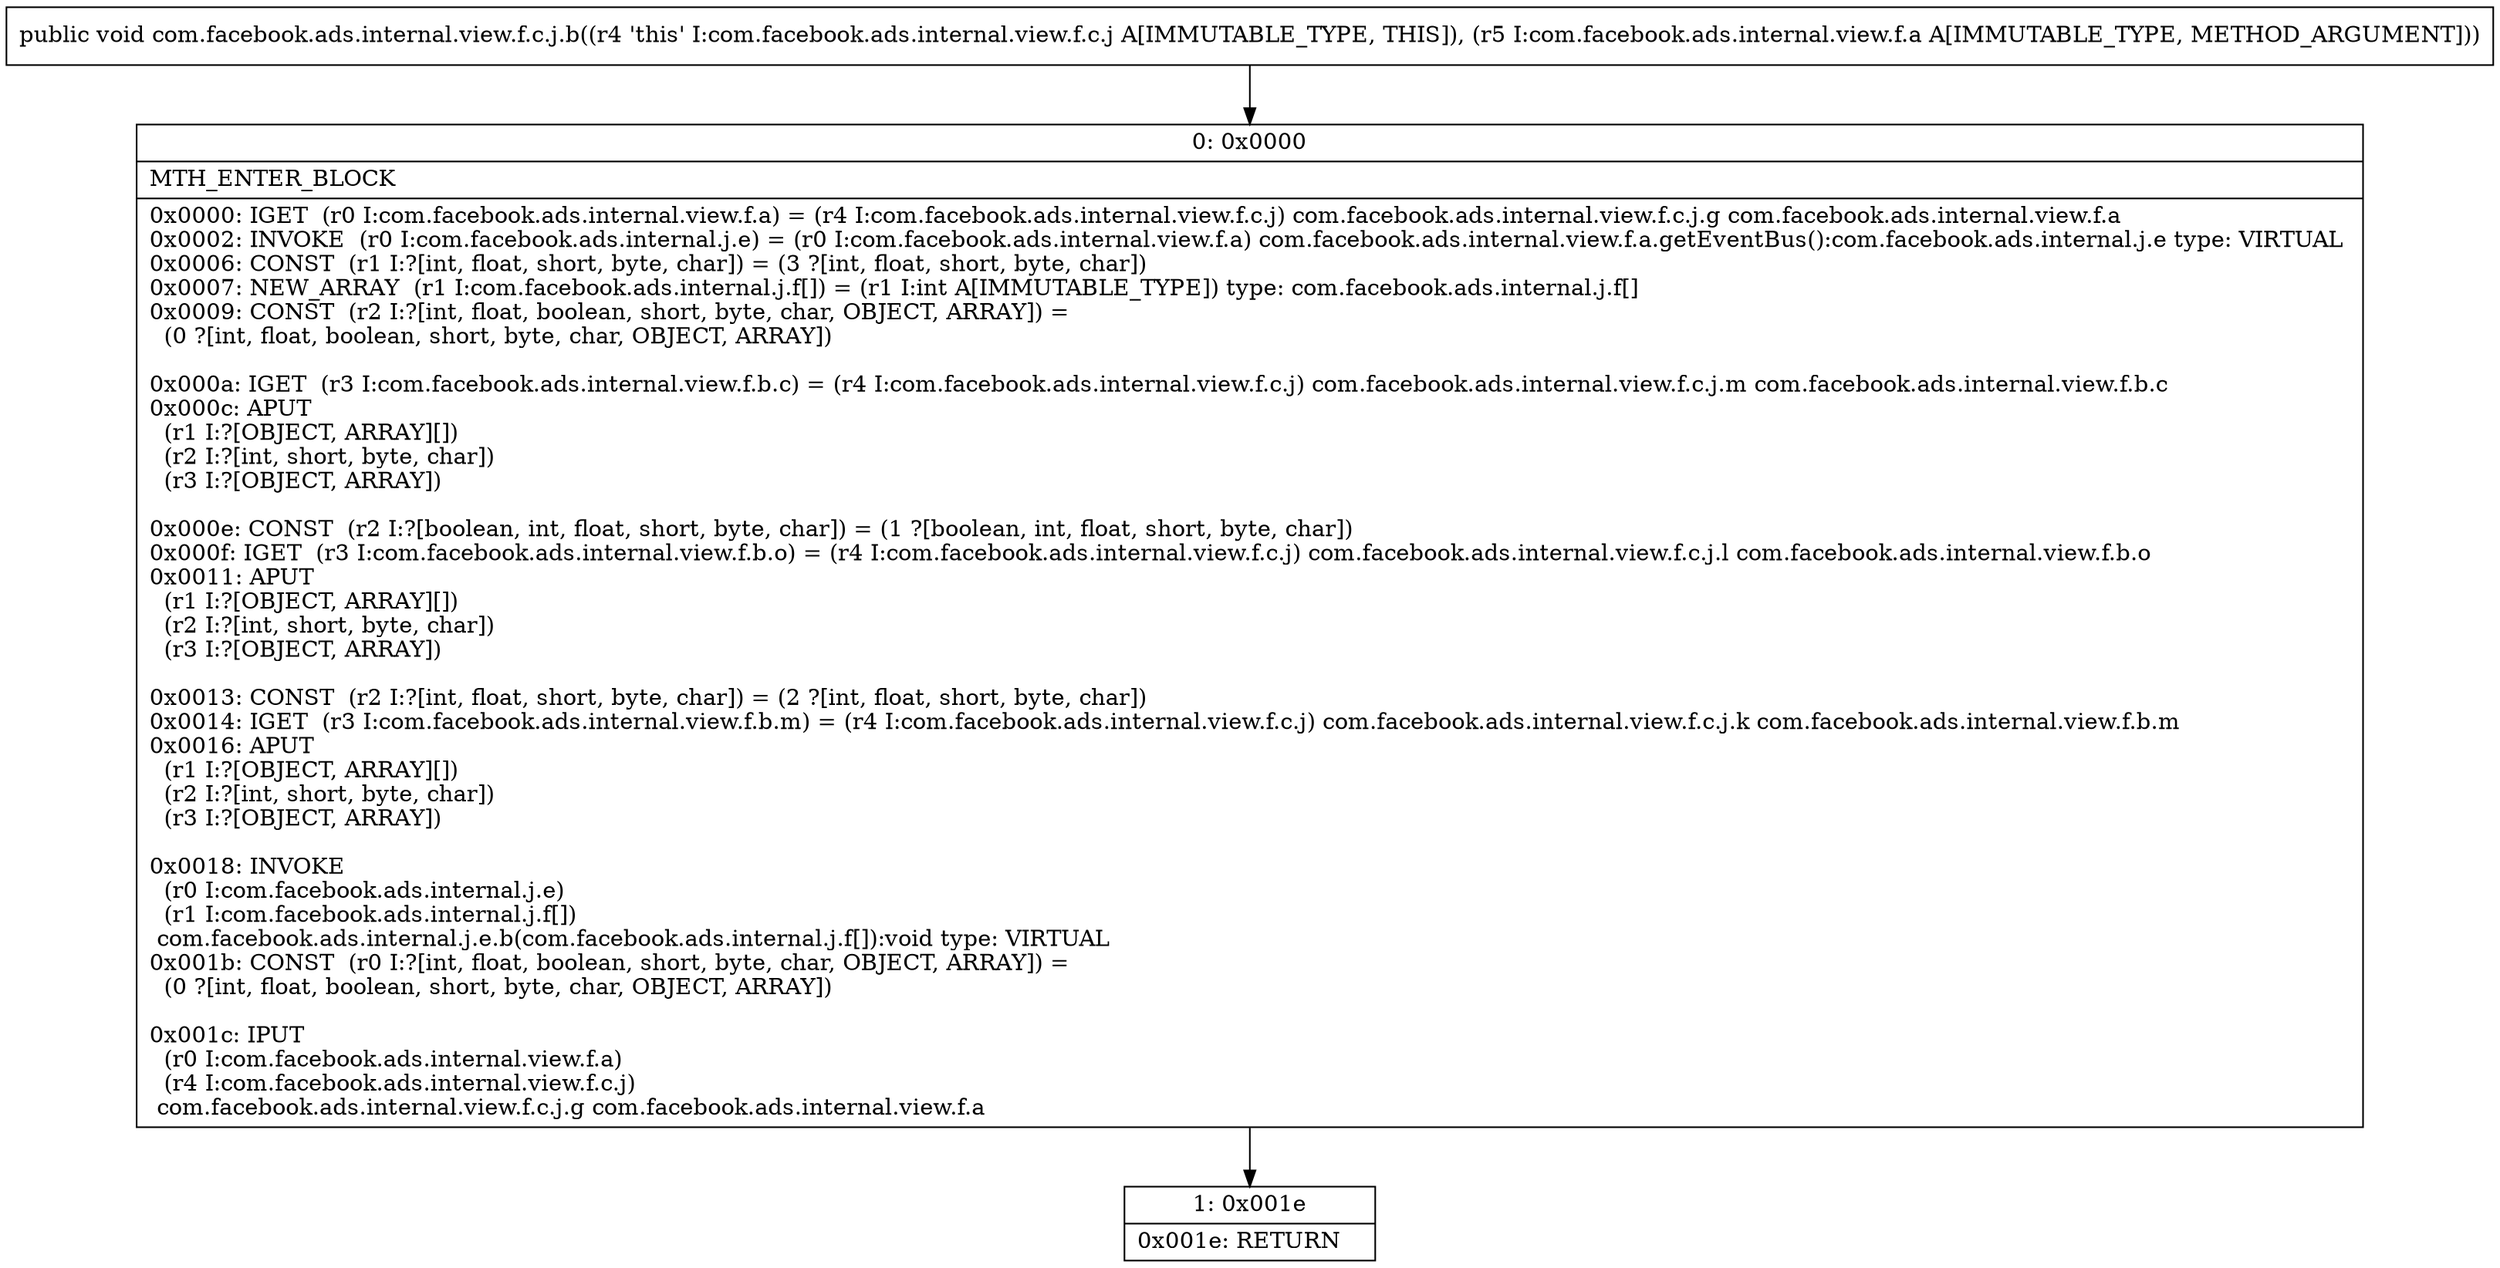 digraph "CFG forcom.facebook.ads.internal.view.f.c.j.b(Lcom\/facebook\/ads\/internal\/view\/f\/a;)V" {
Node_0 [shape=record,label="{0\:\ 0x0000|MTH_ENTER_BLOCK\l|0x0000: IGET  (r0 I:com.facebook.ads.internal.view.f.a) = (r4 I:com.facebook.ads.internal.view.f.c.j) com.facebook.ads.internal.view.f.c.j.g com.facebook.ads.internal.view.f.a \l0x0002: INVOKE  (r0 I:com.facebook.ads.internal.j.e) = (r0 I:com.facebook.ads.internal.view.f.a) com.facebook.ads.internal.view.f.a.getEventBus():com.facebook.ads.internal.j.e type: VIRTUAL \l0x0006: CONST  (r1 I:?[int, float, short, byte, char]) = (3 ?[int, float, short, byte, char]) \l0x0007: NEW_ARRAY  (r1 I:com.facebook.ads.internal.j.f[]) = (r1 I:int A[IMMUTABLE_TYPE]) type: com.facebook.ads.internal.j.f[] \l0x0009: CONST  (r2 I:?[int, float, boolean, short, byte, char, OBJECT, ARRAY]) = \l  (0 ?[int, float, boolean, short, byte, char, OBJECT, ARRAY])\l \l0x000a: IGET  (r3 I:com.facebook.ads.internal.view.f.b.c) = (r4 I:com.facebook.ads.internal.view.f.c.j) com.facebook.ads.internal.view.f.c.j.m com.facebook.ads.internal.view.f.b.c \l0x000c: APUT  \l  (r1 I:?[OBJECT, ARRAY][])\l  (r2 I:?[int, short, byte, char])\l  (r3 I:?[OBJECT, ARRAY])\l \l0x000e: CONST  (r2 I:?[boolean, int, float, short, byte, char]) = (1 ?[boolean, int, float, short, byte, char]) \l0x000f: IGET  (r3 I:com.facebook.ads.internal.view.f.b.o) = (r4 I:com.facebook.ads.internal.view.f.c.j) com.facebook.ads.internal.view.f.c.j.l com.facebook.ads.internal.view.f.b.o \l0x0011: APUT  \l  (r1 I:?[OBJECT, ARRAY][])\l  (r2 I:?[int, short, byte, char])\l  (r3 I:?[OBJECT, ARRAY])\l \l0x0013: CONST  (r2 I:?[int, float, short, byte, char]) = (2 ?[int, float, short, byte, char]) \l0x0014: IGET  (r3 I:com.facebook.ads.internal.view.f.b.m) = (r4 I:com.facebook.ads.internal.view.f.c.j) com.facebook.ads.internal.view.f.c.j.k com.facebook.ads.internal.view.f.b.m \l0x0016: APUT  \l  (r1 I:?[OBJECT, ARRAY][])\l  (r2 I:?[int, short, byte, char])\l  (r3 I:?[OBJECT, ARRAY])\l \l0x0018: INVOKE  \l  (r0 I:com.facebook.ads.internal.j.e)\l  (r1 I:com.facebook.ads.internal.j.f[])\l com.facebook.ads.internal.j.e.b(com.facebook.ads.internal.j.f[]):void type: VIRTUAL \l0x001b: CONST  (r0 I:?[int, float, boolean, short, byte, char, OBJECT, ARRAY]) = \l  (0 ?[int, float, boolean, short, byte, char, OBJECT, ARRAY])\l \l0x001c: IPUT  \l  (r0 I:com.facebook.ads.internal.view.f.a)\l  (r4 I:com.facebook.ads.internal.view.f.c.j)\l com.facebook.ads.internal.view.f.c.j.g com.facebook.ads.internal.view.f.a \l}"];
Node_1 [shape=record,label="{1\:\ 0x001e|0x001e: RETURN   \l}"];
MethodNode[shape=record,label="{public void com.facebook.ads.internal.view.f.c.j.b((r4 'this' I:com.facebook.ads.internal.view.f.c.j A[IMMUTABLE_TYPE, THIS]), (r5 I:com.facebook.ads.internal.view.f.a A[IMMUTABLE_TYPE, METHOD_ARGUMENT])) }"];
MethodNode -> Node_0;
Node_0 -> Node_1;
}

